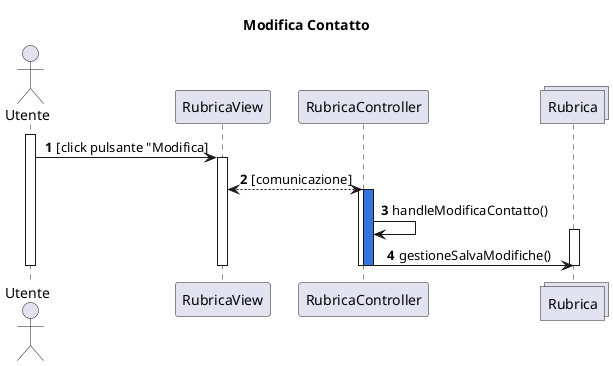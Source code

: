 @startuml
title Modifica Contatto
autonumber
actor Utente
participant RubricaView
participant RubricaController
collections Rubrica
activate Utente
skinparam sequenceMessageAlign center
Utente->RubricaView: [click pulsante "Modifica]
activate RubricaView
RubricaView<-->RubricaController:[comunicazione]
activate RubricaController
activate RubricaController #3375E0
RubricaController -> RubricaController : handleModificaContatto()
activate Rubrica
RubricaController -> Rubrica : gestioneSalvaModifiche()
deactivate RubricaController
deactivate Rubrica
deactivate RubricaController
deactivate RubricaView
deactivate Utente
@enduml
